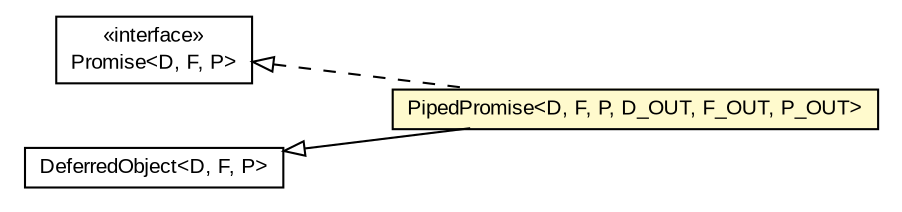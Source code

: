 #!/usr/local/bin/dot
#
# Class diagram 
# Generated by UMLGraph version R5_6-24-gf6e263 (http://www.umlgraph.org/)
#

digraph G {
	edge [fontname="arial",fontsize=10,labelfontname="arial",labelfontsize=10];
	node [fontname="arial",fontsize=10,shape=plaintext];
	nodesep=0.25;
	ranksep=0.5;
	rankdir=LR;
	// io.reinert.gdeferred.Promise<D, F, P>
	c238 [label=<<table title="io.reinert.gdeferred.Promise" border="0" cellborder="1" cellspacing="0" cellpadding="2" port="p" href="../Promise.html">
		<tr><td><table border="0" cellspacing="0" cellpadding="1">
<tr><td align="center" balign="center"> &#171;interface&#187; </td></tr>
<tr><td align="center" balign="center"> Promise&lt;D, F, P&gt; </td></tr>
		</table></td></tr>
		</table>>, URL="../Promise.html", fontname="arial", fontcolor="black", fontsize=10.0];
	// io.reinert.gdeferred.impl.PipedPromise<D, F, P, D_OUT, F_OUT, P_OUT>
	c251 [label=<<table title="io.reinert.gdeferred.impl.PipedPromise" border="0" cellborder="1" cellspacing="0" cellpadding="2" port="p" bgcolor="lemonChiffon" href="./PipedPromise.html">
		<tr><td><table border="0" cellspacing="0" cellpadding="1">
<tr><td align="center" balign="center"> PipedPromise&lt;D, F, P, D_OUT, F_OUT, P_OUT&gt; </td></tr>
		</table></td></tr>
		</table>>, URL="./PipedPromise.html", fontname="arial", fontcolor="black", fontsize=10.0];
	// io.reinert.gdeferred.impl.DeferredObject<D, F, P>
	c253 [label=<<table title="io.reinert.gdeferred.impl.DeferredObject" border="0" cellborder="1" cellspacing="0" cellpadding="2" port="p" href="./DeferredObject.html">
		<tr><td><table border="0" cellspacing="0" cellpadding="1">
<tr><td align="center" balign="center"> DeferredObject&lt;D, F, P&gt; </td></tr>
		</table></td></tr>
		</table>>, URL="./DeferredObject.html", fontname="arial", fontcolor="black", fontsize=10.0];
	//io.reinert.gdeferred.impl.PipedPromise<D, F, P, D_OUT, F_OUT, P_OUT> extends io.reinert.gdeferred.impl.DeferredObject<D_OUT, F_OUT, P_OUT>
	c253:p -> c251:p [dir=back,arrowtail=empty];
	//io.reinert.gdeferred.impl.PipedPromise<D, F, P, D_OUT, F_OUT, P_OUT> implements io.reinert.gdeferred.Promise<D, F, P>
	c238:p -> c251:p [dir=back,arrowtail=empty,style=dashed];
}

